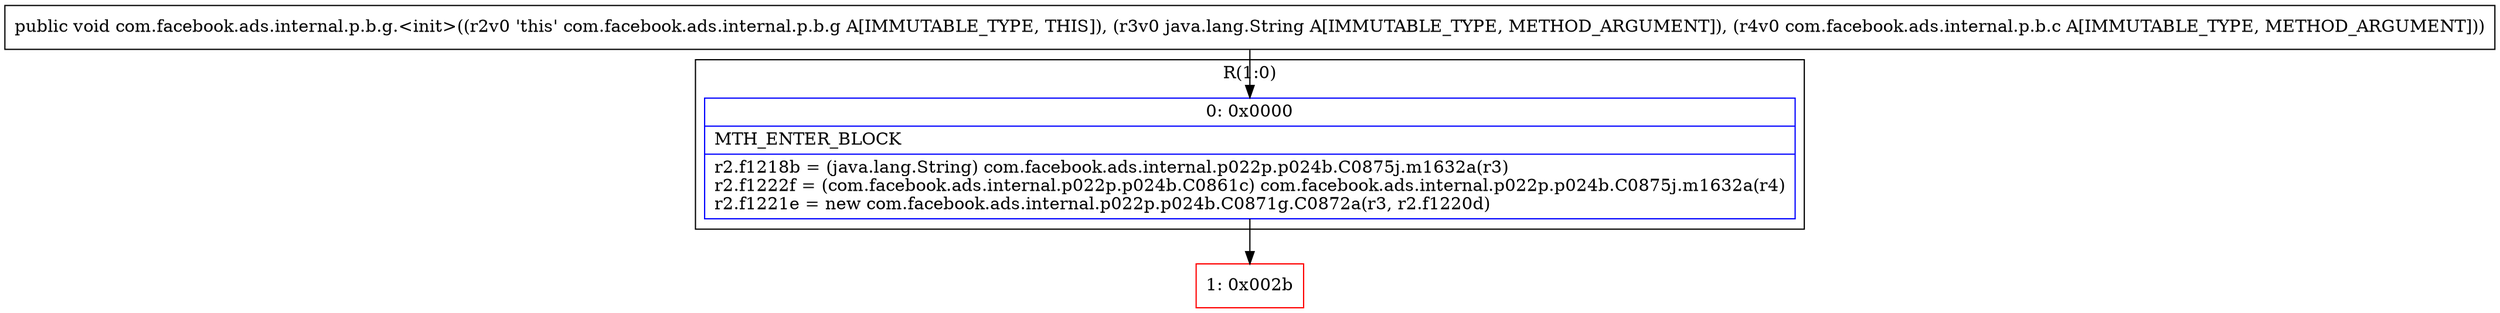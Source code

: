 digraph "CFG forcom.facebook.ads.internal.p.b.g.\<init\>(Ljava\/lang\/String;Lcom\/facebook\/ads\/internal\/p\/b\/c;)V" {
subgraph cluster_Region_891147429 {
label = "R(1:0)";
node [shape=record,color=blue];
Node_0 [shape=record,label="{0\:\ 0x0000|MTH_ENTER_BLOCK\l|r2.f1218b = (java.lang.String) com.facebook.ads.internal.p022p.p024b.C0875j.m1632a(r3)\lr2.f1222f = (com.facebook.ads.internal.p022p.p024b.C0861c) com.facebook.ads.internal.p022p.p024b.C0875j.m1632a(r4)\lr2.f1221e = new com.facebook.ads.internal.p022p.p024b.C0871g.C0872a(r3, r2.f1220d)\l}"];
}
Node_1 [shape=record,color=red,label="{1\:\ 0x002b}"];
MethodNode[shape=record,label="{public void com.facebook.ads.internal.p.b.g.\<init\>((r2v0 'this' com.facebook.ads.internal.p.b.g A[IMMUTABLE_TYPE, THIS]), (r3v0 java.lang.String A[IMMUTABLE_TYPE, METHOD_ARGUMENT]), (r4v0 com.facebook.ads.internal.p.b.c A[IMMUTABLE_TYPE, METHOD_ARGUMENT])) }"];
MethodNode -> Node_0;
Node_0 -> Node_1;
}


